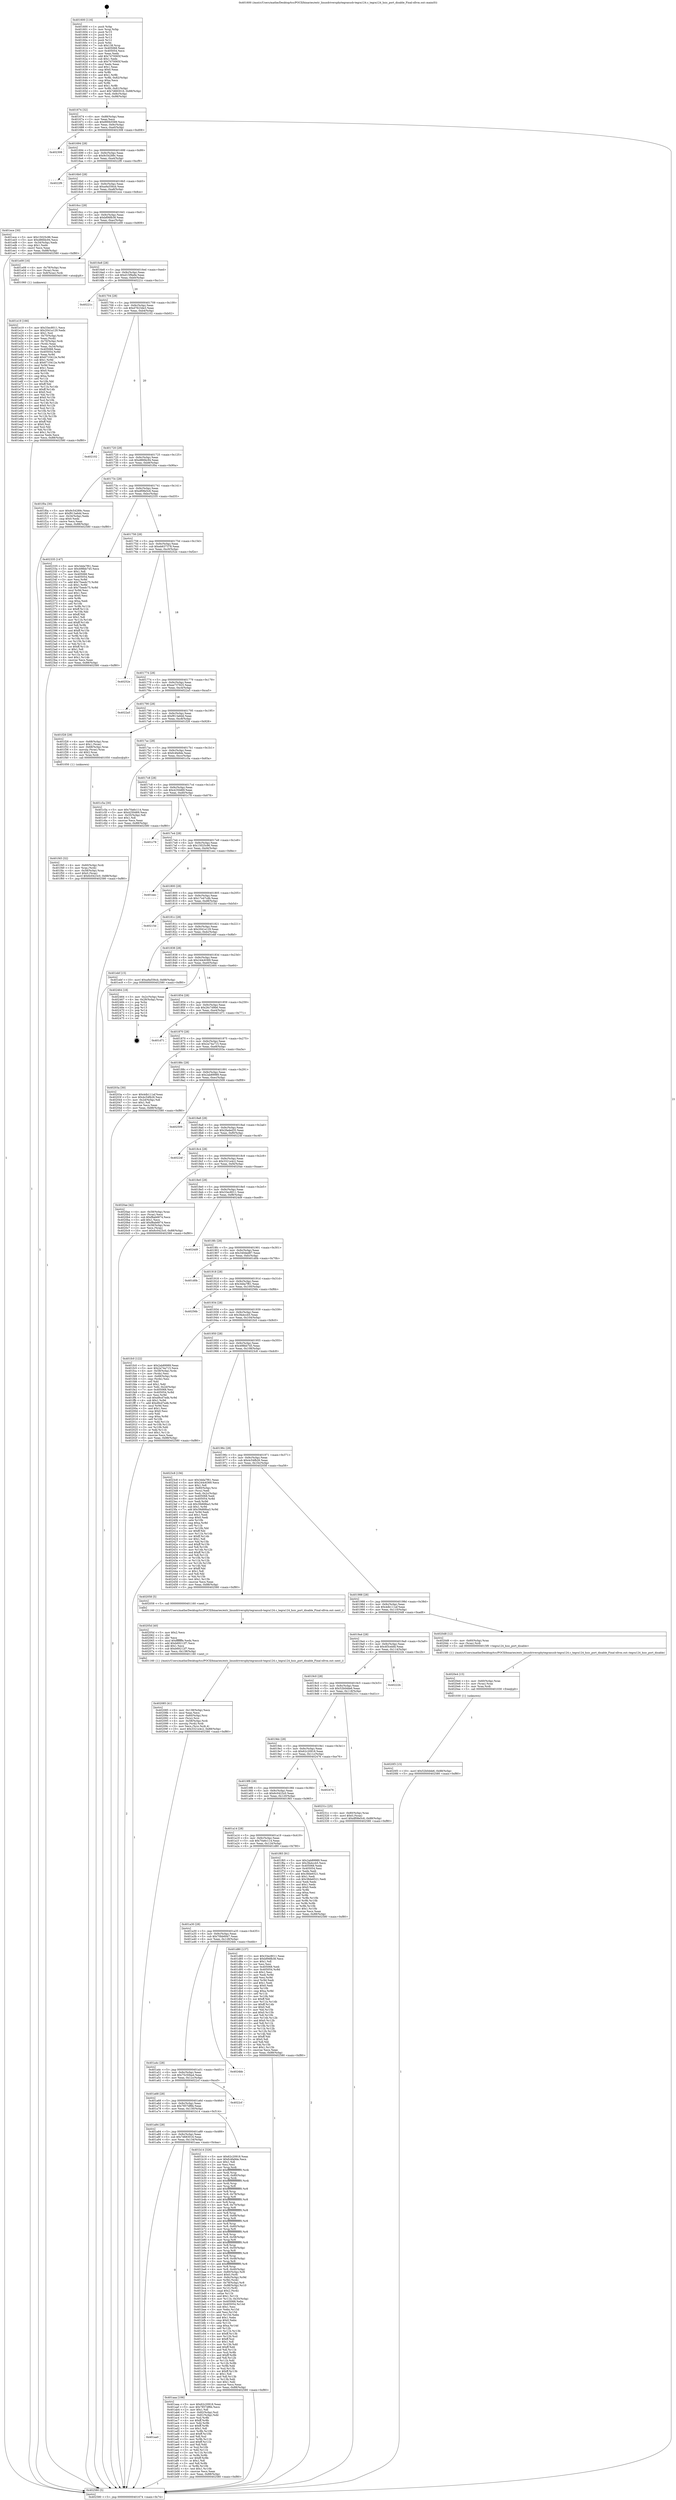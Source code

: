 digraph "0x401600" {
  label = "0x401600 (/mnt/c/Users/mathe/Desktop/tcc/POCII/binaries/extr_linuxdriversphytegraxusb-tegra124.c_tegra124_hsic_port_disable_Final-ollvm.out::main(0))"
  labelloc = "t"
  node[shape=record]

  Entry [label="",width=0.3,height=0.3,shape=circle,fillcolor=black,style=filled]
  "0x401674" [label="{
     0x401674 [32]\l
     | [instrs]\l
     &nbsp;&nbsp;0x401674 \<+6\>: mov -0x88(%rbp),%eax\l
     &nbsp;&nbsp;0x40167a \<+2\>: mov %eax,%ecx\l
     &nbsp;&nbsp;0x40167c \<+6\>: sub $0x890b5589,%ecx\l
     &nbsp;&nbsp;0x401682 \<+6\>: mov %eax,-0x9c(%rbp)\l
     &nbsp;&nbsp;0x401688 \<+6\>: mov %ecx,-0xa0(%rbp)\l
     &nbsp;&nbsp;0x40168e \<+6\>: je 0000000000402308 \<main+0xd08\>\l
  }"]
  "0x402308" [label="{
     0x402308\l
  }", style=dashed]
  "0x401694" [label="{
     0x401694 [28]\l
     | [instrs]\l
     &nbsp;&nbsp;0x401694 \<+5\>: jmp 0000000000401699 \<main+0x99\>\l
     &nbsp;&nbsp;0x401699 \<+6\>: mov -0x9c(%rbp),%eax\l
     &nbsp;&nbsp;0x40169f \<+5\>: sub $0x9c54289c,%eax\l
     &nbsp;&nbsp;0x4016a4 \<+6\>: mov %eax,-0xa4(%rbp)\l
     &nbsp;&nbsp;0x4016aa \<+6\>: je 00000000004022f9 \<main+0xcf9\>\l
  }"]
  Exit [label="",width=0.3,height=0.3,shape=circle,fillcolor=black,style=filled,peripheries=2]
  "0x4022f9" [label="{
     0x4022f9\l
  }", style=dashed]
  "0x4016b0" [label="{
     0x4016b0 [28]\l
     | [instrs]\l
     &nbsp;&nbsp;0x4016b0 \<+5\>: jmp 00000000004016b5 \<main+0xb5\>\l
     &nbsp;&nbsp;0x4016b5 \<+6\>: mov -0x9c(%rbp),%eax\l
     &nbsp;&nbsp;0x4016bb \<+5\>: sub $0xa9a556cb,%eax\l
     &nbsp;&nbsp;0x4016c0 \<+6\>: mov %eax,-0xa8(%rbp)\l
     &nbsp;&nbsp;0x4016c6 \<+6\>: je 0000000000401ece \<main+0x8ce\>\l
  }"]
  "0x4020f3" [label="{
     0x4020f3 [15]\l
     | [instrs]\l
     &nbsp;&nbsp;0x4020f3 \<+10\>: movl $0x52b0dde6,-0x88(%rbp)\l
     &nbsp;&nbsp;0x4020fd \<+5\>: jmp 0000000000402580 \<main+0xf80\>\l
  }"]
  "0x401ece" [label="{
     0x401ece [30]\l
     | [instrs]\l
     &nbsp;&nbsp;0x401ece \<+5\>: mov $0x15025c96,%eax\l
     &nbsp;&nbsp;0x401ed3 \<+5\>: mov $0xd86fdc94,%ecx\l
     &nbsp;&nbsp;0x401ed8 \<+3\>: mov -0x34(%rbp),%edx\l
     &nbsp;&nbsp;0x401edb \<+3\>: cmp $0x1,%edx\l
     &nbsp;&nbsp;0x401ede \<+3\>: cmovl %ecx,%eax\l
     &nbsp;&nbsp;0x401ee1 \<+6\>: mov %eax,-0x88(%rbp)\l
     &nbsp;&nbsp;0x401ee7 \<+5\>: jmp 0000000000402580 \<main+0xf80\>\l
  }"]
  "0x4016cc" [label="{
     0x4016cc [28]\l
     | [instrs]\l
     &nbsp;&nbsp;0x4016cc \<+5\>: jmp 00000000004016d1 \<main+0xd1\>\l
     &nbsp;&nbsp;0x4016d1 \<+6\>: mov -0x9c(%rbp),%eax\l
     &nbsp;&nbsp;0x4016d7 \<+5\>: sub $0xbf06fb38,%eax\l
     &nbsp;&nbsp;0x4016dc \<+6\>: mov %eax,-0xac(%rbp)\l
     &nbsp;&nbsp;0x4016e2 \<+6\>: je 0000000000401e09 \<main+0x809\>\l
  }"]
  "0x4020e4" [label="{
     0x4020e4 [15]\l
     | [instrs]\l
     &nbsp;&nbsp;0x4020e4 \<+4\>: mov -0x60(%rbp),%rax\l
     &nbsp;&nbsp;0x4020e8 \<+3\>: mov (%rax),%rax\l
     &nbsp;&nbsp;0x4020eb \<+3\>: mov %rax,%rdi\l
     &nbsp;&nbsp;0x4020ee \<+5\>: call 0000000000401030 \<free@plt\>\l
     | [calls]\l
     &nbsp;&nbsp;0x401030 \{1\} (unknown)\l
  }"]
  "0x401e09" [label="{
     0x401e09 [16]\l
     | [instrs]\l
     &nbsp;&nbsp;0x401e09 \<+4\>: mov -0x78(%rbp),%rax\l
     &nbsp;&nbsp;0x401e0d \<+3\>: mov (%rax),%rax\l
     &nbsp;&nbsp;0x401e10 \<+4\>: mov 0x8(%rax),%rdi\l
     &nbsp;&nbsp;0x401e14 \<+5\>: call 0000000000401060 \<atoi@plt\>\l
     | [calls]\l
     &nbsp;&nbsp;0x401060 \{1\} (unknown)\l
  }"]
  "0x4016e8" [label="{
     0x4016e8 [28]\l
     | [instrs]\l
     &nbsp;&nbsp;0x4016e8 \<+5\>: jmp 00000000004016ed \<main+0xed\>\l
     &nbsp;&nbsp;0x4016ed \<+6\>: mov -0x9c(%rbp),%eax\l
     &nbsp;&nbsp;0x4016f3 \<+5\>: sub $0xd15f9a9e,%eax\l
     &nbsp;&nbsp;0x4016f8 \<+6\>: mov %eax,-0xb0(%rbp)\l
     &nbsp;&nbsp;0x4016fe \<+6\>: je 000000000040221c \<main+0xc1c\>\l
  }"]
  "0x402085" [label="{
     0x402085 [41]\l
     | [instrs]\l
     &nbsp;&nbsp;0x402085 \<+6\>: mov -0x138(%rbp),%ecx\l
     &nbsp;&nbsp;0x40208b \<+3\>: imul %eax,%ecx\l
     &nbsp;&nbsp;0x40208e \<+4\>: mov -0x60(%rbp),%rsi\l
     &nbsp;&nbsp;0x402092 \<+3\>: mov (%rsi),%rsi\l
     &nbsp;&nbsp;0x402095 \<+4\>: mov -0x58(%rbp),%rdi\l
     &nbsp;&nbsp;0x402099 \<+3\>: movslq (%rdi),%rdi\l
     &nbsp;&nbsp;0x40209c \<+3\>: mov %ecx,(%rsi,%rdi,4)\l
     &nbsp;&nbsp;0x40209f \<+10\>: movl $0x3321e4c2,-0x88(%rbp)\l
     &nbsp;&nbsp;0x4020a9 \<+5\>: jmp 0000000000402580 \<main+0xf80\>\l
  }"]
  "0x40221c" [label="{
     0x40221c\l
  }", style=dashed]
  "0x401704" [label="{
     0x401704 [28]\l
     | [instrs]\l
     &nbsp;&nbsp;0x401704 \<+5\>: jmp 0000000000401709 \<main+0x109\>\l
     &nbsp;&nbsp;0x401709 \<+6\>: mov -0x9c(%rbp),%eax\l
     &nbsp;&nbsp;0x40170f \<+5\>: sub $0xd7623de3,%eax\l
     &nbsp;&nbsp;0x401714 \<+6\>: mov %eax,-0xb4(%rbp)\l
     &nbsp;&nbsp;0x40171a \<+6\>: je 0000000000402102 \<main+0xb02\>\l
  }"]
  "0x40205d" [label="{
     0x40205d [40]\l
     | [instrs]\l
     &nbsp;&nbsp;0x40205d \<+5\>: mov $0x2,%ecx\l
     &nbsp;&nbsp;0x402062 \<+1\>: cltd\l
     &nbsp;&nbsp;0x402063 \<+2\>: idiv %ecx\l
     &nbsp;&nbsp;0x402065 \<+6\>: imul $0xfffffffe,%edx,%ecx\l
     &nbsp;&nbsp;0x40206b \<+6\>: add $0xb69212f7,%ecx\l
     &nbsp;&nbsp;0x402071 \<+3\>: add $0x1,%ecx\l
     &nbsp;&nbsp;0x402074 \<+6\>: sub $0xb69212f7,%ecx\l
     &nbsp;&nbsp;0x40207a \<+6\>: mov %ecx,-0x138(%rbp)\l
     &nbsp;&nbsp;0x402080 \<+5\>: call 0000000000401160 \<next_i\>\l
     | [calls]\l
     &nbsp;&nbsp;0x401160 \{1\} (/mnt/c/Users/mathe/Desktop/tcc/POCII/binaries/extr_linuxdriversphytegraxusb-tegra124.c_tegra124_hsic_port_disable_Final-ollvm.out::next_i)\l
  }"]
  "0x402102" [label="{
     0x402102\l
  }", style=dashed]
  "0x401720" [label="{
     0x401720 [28]\l
     | [instrs]\l
     &nbsp;&nbsp;0x401720 \<+5\>: jmp 0000000000401725 \<main+0x125\>\l
     &nbsp;&nbsp;0x401725 \<+6\>: mov -0x9c(%rbp),%eax\l
     &nbsp;&nbsp;0x40172b \<+5\>: sub $0xd86fdc94,%eax\l
     &nbsp;&nbsp;0x401730 \<+6\>: mov %eax,-0xb8(%rbp)\l
     &nbsp;&nbsp;0x401736 \<+6\>: je 0000000000401f0a \<main+0x90a\>\l
  }"]
  "0x401f45" [label="{
     0x401f45 [32]\l
     | [instrs]\l
     &nbsp;&nbsp;0x401f45 \<+4\>: mov -0x60(%rbp),%rdi\l
     &nbsp;&nbsp;0x401f49 \<+3\>: mov %rax,(%rdi)\l
     &nbsp;&nbsp;0x401f4c \<+4\>: mov -0x58(%rbp),%rax\l
     &nbsp;&nbsp;0x401f50 \<+6\>: movl $0x0,(%rax)\l
     &nbsp;&nbsp;0x401f56 \<+10\>: movl $0x6c0423c0,-0x88(%rbp)\l
     &nbsp;&nbsp;0x401f60 \<+5\>: jmp 0000000000402580 \<main+0xf80\>\l
  }"]
  "0x401f0a" [label="{
     0x401f0a [30]\l
     | [instrs]\l
     &nbsp;&nbsp;0x401f0a \<+5\>: mov $0x9c54289c,%eax\l
     &nbsp;&nbsp;0x401f0f \<+5\>: mov $0xf913a6dd,%ecx\l
     &nbsp;&nbsp;0x401f14 \<+3\>: mov -0x34(%rbp),%edx\l
     &nbsp;&nbsp;0x401f17 \<+3\>: cmp $0x0,%edx\l
     &nbsp;&nbsp;0x401f1a \<+3\>: cmove %ecx,%eax\l
     &nbsp;&nbsp;0x401f1d \<+6\>: mov %eax,-0x88(%rbp)\l
     &nbsp;&nbsp;0x401f23 \<+5\>: jmp 0000000000402580 \<main+0xf80\>\l
  }"]
  "0x40173c" [label="{
     0x40173c [28]\l
     | [instrs]\l
     &nbsp;&nbsp;0x40173c \<+5\>: jmp 0000000000401741 \<main+0x141\>\l
     &nbsp;&nbsp;0x401741 \<+6\>: mov -0x9c(%rbp),%eax\l
     &nbsp;&nbsp;0x401747 \<+5\>: sub $0xdf08e5c6,%eax\l
     &nbsp;&nbsp;0x40174c \<+6\>: mov %eax,-0xbc(%rbp)\l
     &nbsp;&nbsp;0x401752 \<+6\>: je 0000000000402335 \<main+0xd35\>\l
  }"]
  "0x401e19" [label="{
     0x401e19 [166]\l
     | [instrs]\l
     &nbsp;&nbsp;0x401e19 \<+5\>: mov $0x33ec8011,%ecx\l
     &nbsp;&nbsp;0x401e1e \<+5\>: mov $0x2041e129,%edx\l
     &nbsp;&nbsp;0x401e23 \<+3\>: mov $0x1,%sil\l
     &nbsp;&nbsp;0x401e26 \<+4\>: mov -0x70(%rbp),%rdi\l
     &nbsp;&nbsp;0x401e2a \<+2\>: mov %eax,(%rdi)\l
     &nbsp;&nbsp;0x401e2c \<+4\>: mov -0x70(%rbp),%rdi\l
     &nbsp;&nbsp;0x401e30 \<+2\>: mov (%rdi),%eax\l
     &nbsp;&nbsp;0x401e32 \<+3\>: mov %eax,-0x34(%rbp)\l
     &nbsp;&nbsp;0x401e35 \<+7\>: mov 0x405068,%eax\l
     &nbsp;&nbsp;0x401e3c \<+8\>: mov 0x405054,%r8d\l
     &nbsp;&nbsp;0x401e44 \<+3\>: mov %eax,%r9d\l
     &nbsp;&nbsp;0x401e47 \<+7\>: add $0x6710412e,%r9d\l
     &nbsp;&nbsp;0x401e4e \<+4\>: sub $0x1,%r9d\l
     &nbsp;&nbsp;0x401e52 \<+7\>: sub $0x6710412e,%r9d\l
     &nbsp;&nbsp;0x401e59 \<+4\>: imul %r9d,%eax\l
     &nbsp;&nbsp;0x401e5d \<+3\>: and $0x1,%eax\l
     &nbsp;&nbsp;0x401e60 \<+3\>: cmp $0x0,%eax\l
     &nbsp;&nbsp;0x401e63 \<+4\>: sete %r10b\l
     &nbsp;&nbsp;0x401e67 \<+4\>: cmp $0xa,%r8d\l
     &nbsp;&nbsp;0x401e6b \<+4\>: setl %r11b\l
     &nbsp;&nbsp;0x401e6f \<+3\>: mov %r10b,%bl\l
     &nbsp;&nbsp;0x401e72 \<+3\>: xor $0xff,%bl\l
     &nbsp;&nbsp;0x401e75 \<+3\>: mov %r11b,%r14b\l
     &nbsp;&nbsp;0x401e78 \<+4\>: xor $0xff,%r14b\l
     &nbsp;&nbsp;0x401e7c \<+4\>: xor $0x0,%sil\l
     &nbsp;&nbsp;0x401e80 \<+3\>: mov %bl,%r15b\l
     &nbsp;&nbsp;0x401e83 \<+4\>: and $0x0,%r15b\l
     &nbsp;&nbsp;0x401e87 \<+3\>: and %sil,%r10b\l
     &nbsp;&nbsp;0x401e8a \<+3\>: mov %r14b,%r12b\l
     &nbsp;&nbsp;0x401e8d \<+4\>: and $0x0,%r12b\l
     &nbsp;&nbsp;0x401e91 \<+3\>: and %sil,%r11b\l
     &nbsp;&nbsp;0x401e94 \<+3\>: or %r10b,%r15b\l
     &nbsp;&nbsp;0x401e97 \<+3\>: or %r11b,%r12b\l
     &nbsp;&nbsp;0x401e9a \<+3\>: xor %r12b,%r15b\l
     &nbsp;&nbsp;0x401e9d \<+3\>: or %r14b,%bl\l
     &nbsp;&nbsp;0x401ea0 \<+3\>: xor $0xff,%bl\l
     &nbsp;&nbsp;0x401ea3 \<+4\>: or $0x0,%sil\l
     &nbsp;&nbsp;0x401ea7 \<+3\>: and %sil,%bl\l
     &nbsp;&nbsp;0x401eaa \<+3\>: or %bl,%r15b\l
     &nbsp;&nbsp;0x401ead \<+4\>: test $0x1,%r15b\l
     &nbsp;&nbsp;0x401eb1 \<+3\>: cmovne %edx,%ecx\l
     &nbsp;&nbsp;0x401eb4 \<+6\>: mov %ecx,-0x88(%rbp)\l
     &nbsp;&nbsp;0x401eba \<+5\>: jmp 0000000000402580 \<main+0xf80\>\l
  }"]
  "0x402335" [label="{
     0x402335 [147]\l
     | [instrs]\l
     &nbsp;&nbsp;0x402335 \<+5\>: mov $0x3dda7f61,%eax\l
     &nbsp;&nbsp;0x40233a \<+5\>: mov $0x498bb745,%ecx\l
     &nbsp;&nbsp;0x40233f \<+2\>: mov $0x1,%dl\l
     &nbsp;&nbsp;0x402341 \<+7\>: mov 0x405068,%esi\l
     &nbsp;&nbsp;0x402348 \<+7\>: mov 0x405054,%edi\l
     &nbsp;&nbsp;0x40234f \<+3\>: mov %esi,%r8d\l
     &nbsp;&nbsp;0x402352 \<+7\>: add $0x75eedc75,%r8d\l
     &nbsp;&nbsp;0x402359 \<+4\>: sub $0x1,%r8d\l
     &nbsp;&nbsp;0x40235d \<+7\>: sub $0x75eedc75,%r8d\l
     &nbsp;&nbsp;0x402364 \<+4\>: imul %r8d,%esi\l
     &nbsp;&nbsp;0x402368 \<+3\>: and $0x1,%esi\l
     &nbsp;&nbsp;0x40236b \<+3\>: cmp $0x0,%esi\l
     &nbsp;&nbsp;0x40236e \<+4\>: sete %r9b\l
     &nbsp;&nbsp;0x402372 \<+3\>: cmp $0xa,%edi\l
     &nbsp;&nbsp;0x402375 \<+4\>: setl %r10b\l
     &nbsp;&nbsp;0x402379 \<+3\>: mov %r9b,%r11b\l
     &nbsp;&nbsp;0x40237c \<+4\>: xor $0xff,%r11b\l
     &nbsp;&nbsp;0x402380 \<+3\>: mov %r10b,%bl\l
     &nbsp;&nbsp;0x402383 \<+3\>: xor $0xff,%bl\l
     &nbsp;&nbsp;0x402386 \<+3\>: xor $0x1,%dl\l
     &nbsp;&nbsp;0x402389 \<+3\>: mov %r11b,%r14b\l
     &nbsp;&nbsp;0x40238c \<+4\>: and $0xff,%r14b\l
     &nbsp;&nbsp;0x402390 \<+3\>: and %dl,%r9b\l
     &nbsp;&nbsp;0x402393 \<+3\>: mov %bl,%r15b\l
     &nbsp;&nbsp;0x402396 \<+4\>: and $0xff,%r15b\l
     &nbsp;&nbsp;0x40239a \<+3\>: and %dl,%r10b\l
     &nbsp;&nbsp;0x40239d \<+3\>: or %r9b,%r14b\l
     &nbsp;&nbsp;0x4023a0 \<+3\>: or %r10b,%r15b\l
     &nbsp;&nbsp;0x4023a3 \<+3\>: xor %r15b,%r14b\l
     &nbsp;&nbsp;0x4023a6 \<+3\>: or %bl,%r11b\l
     &nbsp;&nbsp;0x4023a9 \<+4\>: xor $0xff,%r11b\l
     &nbsp;&nbsp;0x4023ad \<+3\>: or $0x1,%dl\l
     &nbsp;&nbsp;0x4023b0 \<+3\>: and %dl,%r11b\l
     &nbsp;&nbsp;0x4023b3 \<+3\>: or %r11b,%r14b\l
     &nbsp;&nbsp;0x4023b6 \<+4\>: test $0x1,%r14b\l
     &nbsp;&nbsp;0x4023ba \<+3\>: cmovne %ecx,%eax\l
     &nbsp;&nbsp;0x4023bd \<+6\>: mov %eax,-0x88(%rbp)\l
     &nbsp;&nbsp;0x4023c3 \<+5\>: jmp 0000000000402580 \<main+0xf80\>\l
  }"]
  "0x401758" [label="{
     0x401758 [28]\l
     | [instrs]\l
     &nbsp;&nbsp;0x401758 \<+5\>: jmp 000000000040175d \<main+0x15d\>\l
     &nbsp;&nbsp;0x40175d \<+6\>: mov -0x9c(%rbp),%eax\l
     &nbsp;&nbsp;0x401763 \<+5\>: sub $0xeb637378,%eax\l
     &nbsp;&nbsp;0x401768 \<+6\>: mov %eax,-0xc0(%rbp)\l
     &nbsp;&nbsp;0x40176e \<+6\>: je 000000000040252e \<main+0xf2e\>\l
  }"]
  "0x401600" [label="{
     0x401600 [116]\l
     | [instrs]\l
     &nbsp;&nbsp;0x401600 \<+1\>: push %rbp\l
     &nbsp;&nbsp;0x401601 \<+3\>: mov %rsp,%rbp\l
     &nbsp;&nbsp;0x401604 \<+2\>: push %r15\l
     &nbsp;&nbsp;0x401606 \<+2\>: push %r14\l
     &nbsp;&nbsp;0x401608 \<+2\>: push %r13\l
     &nbsp;&nbsp;0x40160a \<+2\>: push %r12\l
     &nbsp;&nbsp;0x40160c \<+1\>: push %rbx\l
     &nbsp;&nbsp;0x40160d \<+7\>: sub $0x138,%rsp\l
     &nbsp;&nbsp;0x401614 \<+7\>: mov 0x405068,%eax\l
     &nbsp;&nbsp;0x40161b \<+7\>: mov 0x405054,%ecx\l
     &nbsp;&nbsp;0x401622 \<+2\>: mov %eax,%edx\l
     &nbsp;&nbsp;0x401624 \<+6\>: add $0x7470065f,%edx\l
     &nbsp;&nbsp;0x40162a \<+3\>: sub $0x1,%edx\l
     &nbsp;&nbsp;0x40162d \<+6\>: sub $0x7470065f,%edx\l
     &nbsp;&nbsp;0x401633 \<+3\>: imul %edx,%eax\l
     &nbsp;&nbsp;0x401636 \<+3\>: and $0x1,%eax\l
     &nbsp;&nbsp;0x401639 \<+3\>: cmp $0x0,%eax\l
     &nbsp;&nbsp;0x40163c \<+4\>: sete %r8b\l
     &nbsp;&nbsp;0x401640 \<+4\>: and $0x1,%r8b\l
     &nbsp;&nbsp;0x401644 \<+7\>: mov %r8b,-0x82(%rbp)\l
     &nbsp;&nbsp;0x40164b \<+3\>: cmp $0xa,%ecx\l
     &nbsp;&nbsp;0x40164e \<+4\>: setl %r8b\l
     &nbsp;&nbsp;0x401652 \<+4\>: and $0x1,%r8b\l
     &nbsp;&nbsp;0x401656 \<+7\>: mov %r8b,-0x81(%rbp)\l
     &nbsp;&nbsp;0x40165d \<+10\>: movl $0x7d683016,-0x88(%rbp)\l
     &nbsp;&nbsp;0x401667 \<+6\>: mov %edi,-0x8c(%rbp)\l
     &nbsp;&nbsp;0x40166d \<+7\>: mov %rsi,-0x98(%rbp)\l
  }"]
  "0x40252e" [label="{
     0x40252e\l
  }", style=dashed]
  "0x401774" [label="{
     0x401774 [28]\l
     | [instrs]\l
     &nbsp;&nbsp;0x401774 \<+5\>: jmp 0000000000401779 \<main+0x179\>\l
     &nbsp;&nbsp;0x401779 \<+6\>: mov -0x9c(%rbp),%eax\l
     &nbsp;&nbsp;0x40177f \<+5\>: sub $0xee737825,%eax\l
     &nbsp;&nbsp;0x401784 \<+6\>: mov %eax,-0xc4(%rbp)\l
     &nbsp;&nbsp;0x40178a \<+6\>: je 00000000004022a5 \<main+0xca5\>\l
  }"]
  "0x402580" [label="{
     0x402580 [5]\l
     | [instrs]\l
     &nbsp;&nbsp;0x402580 \<+5\>: jmp 0000000000401674 \<main+0x74\>\l
  }"]
  "0x4022a5" [label="{
     0x4022a5\l
  }", style=dashed]
  "0x401790" [label="{
     0x401790 [28]\l
     | [instrs]\l
     &nbsp;&nbsp;0x401790 \<+5\>: jmp 0000000000401795 \<main+0x195\>\l
     &nbsp;&nbsp;0x401795 \<+6\>: mov -0x9c(%rbp),%eax\l
     &nbsp;&nbsp;0x40179b \<+5\>: sub $0xf913a6dd,%eax\l
     &nbsp;&nbsp;0x4017a0 \<+6\>: mov %eax,-0xc8(%rbp)\l
     &nbsp;&nbsp;0x4017a6 \<+6\>: je 0000000000401f28 \<main+0x928\>\l
  }"]
  "0x401aa0" [label="{
     0x401aa0\l
  }", style=dashed]
  "0x401f28" [label="{
     0x401f28 [29]\l
     | [instrs]\l
     &nbsp;&nbsp;0x401f28 \<+4\>: mov -0x68(%rbp),%rax\l
     &nbsp;&nbsp;0x401f2c \<+6\>: movl $0x1,(%rax)\l
     &nbsp;&nbsp;0x401f32 \<+4\>: mov -0x68(%rbp),%rax\l
     &nbsp;&nbsp;0x401f36 \<+3\>: movslq (%rax),%rax\l
     &nbsp;&nbsp;0x401f39 \<+4\>: shl $0x2,%rax\l
     &nbsp;&nbsp;0x401f3d \<+3\>: mov %rax,%rdi\l
     &nbsp;&nbsp;0x401f40 \<+5\>: call 0000000000401050 \<malloc@plt\>\l
     | [calls]\l
     &nbsp;&nbsp;0x401050 \{1\} (unknown)\l
  }"]
  "0x4017ac" [label="{
     0x4017ac [28]\l
     | [instrs]\l
     &nbsp;&nbsp;0x4017ac \<+5\>: jmp 00000000004017b1 \<main+0x1b1\>\l
     &nbsp;&nbsp;0x4017b1 \<+6\>: mov -0x9c(%rbp),%eax\l
     &nbsp;&nbsp;0x4017b7 \<+5\>: sub $0xfc4fa9de,%eax\l
     &nbsp;&nbsp;0x4017bc \<+6\>: mov %eax,-0xcc(%rbp)\l
     &nbsp;&nbsp;0x4017c2 \<+6\>: je 0000000000401c5a \<main+0x65a\>\l
  }"]
  "0x401aaa" [label="{
     0x401aaa [106]\l
     | [instrs]\l
     &nbsp;&nbsp;0x401aaa \<+5\>: mov $0x62c20918,%eax\l
     &nbsp;&nbsp;0x401aaf \<+5\>: mov $0x7857df6b,%ecx\l
     &nbsp;&nbsp;0x401ab4 \<+2\>: mov $0x1,%dl\l
     &nbsp;&nbsp;0x401ab6 \<+7\>: mov -0x82(%rbp),%sil\l
     &nbsp;&nbsp;0x401abd \<+7\>: mov -0x81(%rbp),%dil\l
     &nbsp;&nbsp;0x401ac4 \<+3\>: mov %sil,%r8b\l
     &nbsp;&nbsp;0x401ac7 \<+4\>: xor $0xff,%r8b\l
     &nbsp;&nbsp;0x401acb \<+3\>: mov %dil,%r9b\l
     &nbsp;&nbsp;0x401ace \<+4\>: xor $0xff,%r9b\l
     &nbsp;&nbsp;0x401ad2 \<+3\>: xor $0x1,%dl\l
     &nbsp;&nbsp;0x401ad5 \<+3\>: mov %r8b,%r10b\l
     &nbsp;&nbsp;0x401ad8 \<+4\>: and $0xff,%r10b\l
     &nbsp;&nbsp;0x401adc \<+3\>: and %dl,%sil\l
     &nbsp;&nbsp;0x401adf \<+3\>: mov %r9b,%r11b\l
     &nbsp;&nbsp;0x401ae2 \<+4\>: and $0xff,%r11b\l
     &nbsp;&nbsp;0x401ae6 \<+3\>: and %dl,%dil\l
     &nbsp;&nbsp;0x401ae9 \<+3\>: or %sil,%r10b\l
     &nbsp;&nbsp;0x401aec \<+3\>: or %dil,%r11b\l
     &nbsp;&nbsp;0x401aef \<+3\>: xor %r11b,%r10b\l
     &nbsp;&nbsp;0x401af2 \<+3\>: or %r9b,%r8b\l
     &nbsp;&nbsp;0x401af5 \<+4\>: xor $0xff,%r8b\l
     &nbsp;&nbsp;0x401af9 \<+3\>: or $0x1,%dl\l
     &nbsp;&nbsp;0x401afc \<+3\>: and %dl,%r8b\l
     &nbsp;&nbsp;0x401aff \<+3\>: or %r8b,%r10b\l
     &nbsp;&nbsp;0x401b02 \<+4\>: test $0x1,%r10b\l
     &nbsp;&nbsp;0x401b06 \<+3\>: cmovne %ecx,%eax\l
     &nbsp;&nbsp;0x401b09 \<+6\>: mov %eax,-0x88(%rbp)\l
     &nbsp;&nbsp;0x401b0f \<+5\>: jmp 0000000000402580 \<main+0xf80\>\l
  }"]
  "0x401c5a" [label="{
     0x401c5a [30]\l
     | [instrs]\l
     &nbsp;&nbsp;0x401c5a \<+5\>: mov $0x70a6c114,%eax\l
     &nbsp;&nbsp;0x401c5f \<+5\>: mov $0x4250d69,%ecx\l
     &nbsp;&nbsp;0x401c64 \<+3\>: mov -0x35(%rbp),%dl\l
     &nbsp;&nbsp;0x401c67 \<+3\>: test $0x1,%dl\l
     &nbsp;&nbsp;0x401c6a \<+3\>: cmovne %ecx,%eax\l
     &nbsp;&nbsp;0x401c6d \<+6\>: mov %eax,-0x88(%rbp)\l
     &nbsp;&nbsp;0x401c73 \<+5\>: jmp 0000000000402580 \<main+0xf80\>\l
  }"]
  "0x4017c8" [label="{
     0x4017c8 [28]\l
     | [instrs]\l
     &nbsp;&nbsp;0x4017c8 \<+5\>: jmp 00000000004017cd \<main+0x1cd\>\l
     &nbsp;&nbsp;0x4017cd \<+6\>: mov -0x9c(%rbp),%eax\l
     &nbsp;&nbsp;0x4017d3 \<+5\>: sub $0x4250d69,%eax\l
     &nbsp;&nbsp;0x4017d8 \<+6\>: mov %eax,-0xd0(%rbp)\l
     &nbsp;&nbsp;0x4017de \<+6\>: je 0000000000401c78 \<main+0x678\>\l
  }"]
  "0x401a84" [label="{
     0x401a84 [28]\l
     | [instrs]\l
     &nbsp;&nbsp;0x401a84 \<+5\>: jmp 0000000000401a89 \<main+0x489\>\l
     &nbsp;&nbsp;0x401a89 \<+6\>: mov -0x9c(%rbp),%eax\l
     &nbsp;&nbsp;0x401a8f \<+5\>: sub $0x7d683016,%eax\l
     &nbsp;&nbsp;0x401a94 \<+6\>: mov %eax,-0x134(%rbp)\l
     &nbsp;&nbsp;0x401a9a \<+6\>: je 0000000000401aaa \<main+0x4aa\>\l
  }"]
  "0x401c78" [label="{
     0x401c78\l
  }", style=dashed]
  "0x4017e4" [label="{
     0x4017e4 [28]\l
     | [instrs]\l
     &nbsp;&nbsp;0x4017e4 \<+5\>: jmp 00000000004017e9 \<main+0x1e9\>\l
     &nbsp;&nbsp;0x4017e9 \<+6\>: mov -0x9c(%rbp),%eax\l
     &nbsp;&nbsp;0x4017ef \<+5\>: sub $0x15025c96,%eax\l
     &nbsp;&nbsp;0x4017f4 \<+6\>: mov %eax,-0xd4(%rbp)\l
     &nbsp;&nbsp;0x4017fa \<+6\>: je 0000000000401eec \<main+0x8ec\>\l
  }"]
  "0x401b14" [label="{
     0x401b14 [326]\l
     | [instrs]\l
     &nbsp;&nbsp;0x401b14 \<+5\>: mov $0x62c20918,%eax\l
     &nbsp;&nbsp;0x401b19 \<+5\>: mov $0xfc4fa9de,%ecx\l
     &nbsp;&nbsp;0x401b1e \<+2\>: mov $0x1,%dl\l
     &nbsp;&nbsp;0x401b20 \<+2\>: xor %esi,%esi\l
     &nbsp;&nbsp;0x401b22 \<+3\>: mov %rsp,%rdi\l
     &nbsp;&nbsp;0x401b25 \<+4\>: add $0xfffffffffffffff0,%rdi\l
     &nbsp;&nbsp;0x401b29 \<+3\>: mov %rdi,%rsp\l
     &nbsp;&nbsp;0x401b2c \<+4\>: mov %rdi,-0x80(%rbp)\l
     &nbsp;&nbsp;0x401b30 \<+3\>: mov %rsp,%rdi\l
     &nbsp;&nbsp;0x401b33 \<+4\>: add $0xfffffffffffffff0,%rdi\l
     &nbsp;&nbsp;0x401b37 \<+3\>: mov %rdi,%rsp\l
     &nbsp;&nbsp;0x401b3a \<+3\>: mov %rsp,%r8\l
     &nbsp;&nbsp;0x401b3d \<+4\>: add $0xfffffffffffffff0,%r8\l
     &nbsp;&nbsp;0x401b41 \<+3\>: mov %r8,%rsp\l
     &nbsp;&nbsp;0x401b44 \<+4\>: mov %r8,-0x78(%rbp)\l
     &nbsp;&nbsp;0x401b48 \<+3\>: mov %rsp,%r8\l
     &nbsp;&nbsp;0x401b4b \<+4\>: add $0xfffffffffffffff0,%r8\l
     &nbsp;&nbsp;0x401b4f \<+3\>: mov %r8,%rsp\l
     &nbsp;&nbsp;0x401b52 \<+4\>: mov %r8,-0x70(%rbp)\l
     &nbsp;&nbsp;0x401b56 \<+3\>: mov %rsp,%r8\l
     &nbsp;&nbsp;0x401b59 \<+4\>: add $0xfffffffffffffff0,%r8\l
     &nbsp;&nbsp;0x401b5d \<+3\>: mov %r8,%rsp\l
     &nbsp;&nbsp;0x401b60 \<+4\>: mov %r8,-0x68(%rbp)\l
     &nbsp;&nbsp;0x401b64 \<+3\>: mov %rsp,%r8\l
     &nbsp;&nbsp;0x401b67 \<+4\>: add $0xfffffffffffffff0,%r8\l
     &nbsp;&nbsp;0x401b6b \<+3\>: mov %r8,%rsp\l
     &nbsp;&nbsp;0x401b6e \<+4\>: mov %r8,-0x60(%rbp)\l
     &nbsp;&nbsp;0x401b72 \<+3\>: mov %rsp,%r8\l
     &nbsp;&nbsp;0x401b75 \<+4\>: add $0xfffffffffffffff0,%r8\l
     &nbsp;&nbsp;0x401b79 \<+3\>: mov %r8,%rsp\l
     &nbsp;&nbsp;0x401b7c \<+4\>: mov %r8,-0x58(%rbp)\l
     &nbsp;&nbsp;0x401b80 \<+3\>: mov %rsp,%r8\l
     &nbsp;&nbsp;0x401b83 \<+4\>: add $0xfffffffffffffff0,%r8\l
     &nbsp;&nbsp;0x401b87 \<+3\>: mov %r8,%rsp\l
     &nbsp;&nbsp;0x401b8a \<+4\>: mov %r8,-0x50(%rbp)\l
     &nbsp;&nbsp;0x401b8e \<+3\>: mov %rsp,%r8\l
     &nbsp;&nbsp;0x401b91 \<+4\>: add $0xfffffffffffffff0,%r8\l
     &nbsp;&nbsp;0x401b95 \<+3\>: mov %r8,%rsp\l
     &nbsp;&nbsp;0x401b98 \<+4\>: mov %r8,-0x48(%rbp)\l
     &nbsp;&nbsp;0x401b9c \<+3\>: mov %rsp,%r8\l
     &nbsp;&nbsp;0x401b9f \<+4\>: add $0xfffffffffffffff0,%r8\l
     &nbsp;&nbsp;0x401ba3 \<+3\>: mov %r8,%rsp\l
     &nbsp;&nbsp;0x401ba6 \<+4\>: mov %r8,-0x40(%rbp)\l
     &nbsp;&nbsp;0x401baa \<+4\>: mov -0x80(%rbp),%r8\l
     &nbsp;&nbsp;0x401bae \<+7\>: movl $0x0,(%r8)\l
     &nbsp;&nbsp;0x401bb5 \<+7\>: mov -0x8c(%rbp),%r9d\l
     &nbsp;&nbsp;0x401bbc \<+3\>: mov %r9d,(%rdi)\l
     &nbsp;&nbsp;0x401bbf \<+4\>: mov -0x78(%rbp),%r8\l
     &nbsp;&nbsp;0x401bc3 \<+7\>: mov -0x98(%rbp),%r10\l
     &nbsp;&nbsp;0x401bca \<+3\>: mov %r10,(%r8)\l
     &nbsp;&nbsp;0x401bcd \<+3\>: cmpl $0x2,(%rdi)\l
     &nbsp;&nbsp;0x401bd0 \<+4\>: setne %r11b\l
     &nbsp;&nbsp;0x401bd4 \<+4\>: and $0x1,%r11b\l
     &nbsp;&nbsp;0x401bd8 \<+4\>: mov %r11b,-0x35(%rbp)\l
     &nbsp;&nbsp;0x401bdc \<+7\>: mov 0x405068,%ebx\l
     &nbsp;&nbsp;0x401be3 \<+8\>: mov 0x405054,%r14d\l
     &nbsp;&nbsp;0x401beb \<+3\>: sub $0x1,%esi\l
     &nbsp;&nbsp;0x401bee \<+3\>: mov %ebx,%r15d\l
     &nbsp;&nbsp;0x401bf1 \<+3\>: add %esi,%r15d\l
     &nbsp;&nbsp;0x401bf4 \<+4\>: imul %r15d,%ebx\l
     &nbsp;&nbsp;0x401bf8 \<+3\>: and $0x1,%ebx\l
     &nbsp;&nbsp;0x401bfb \<+3\>: cmp $0x0,%ebx\l
     &nbsp;&nbsp;0x401bfe \<+4\>: sete %r11b\l
     &nbsp;&nbsp;0x401c02 \<+4\>: cmp $0xa,%r14d\l
     &nbsp;&nbsp;0x401c06 \<+4\>: setl %r12b\l
     &nbsp;&nbsp;0x401c0a \<+3\>: mov %r11b,%r13b\l
     &nbsp;&nbsp;0x401c0d \<+4\>: xor $0xff,%r13b\l
     &nbsp;&nbsp;0x401c11 \<+3\>: mov %r12b,%sil\l
     &nbsp;&nbsp;0x401c14 \<+4\>: xor $0xff,%sil\l
     &nbsp;&nbsp;0x401c18 \<+3\>: xor $0x1,%dl\l
     &nbsp;&nbsp;0x401c1b \<+3\>: mov %r13b,%dil\l
     &nbsp;&nbsp;0x401c1e \<+4\>: and $0xff,%dil\l
     &nbsp;&nbsp;0x401c22 \<+3\>: and %dl,%r11b\l
     &nbsp;&nbsp;0x401c25 \<+3\>: mov %sil,%r8b\l
     &nbsp;&nbsp;0x401c28 \<+4\>: and $0xff,%r8b\l
     &nbsp;&nbsp;0x401c2c \<+3\>: and %dl,%r12b\l
     &nbsp;&nbsp;0x401c2f \<+3\>: or %r11b,%dil\l
     &nbsp;&nbsp;0x401c32 \<+3\>: or %r12b,%r8b\l
     &nbsp;&nbsp;0x401c35 \<+3\>: xor %r8b,%dil\l
     &nbsp;&nbsp;0x401c38 \<+3\>: or %sil,%r13b\l
     &nbsp;&nbsp;0x401c3b \<+4\>: xor $0xff,%r13b\l
     &nbsp;&nbsp;0x401c3f \<+3\>: or $0x1,%dl\l
     &nbsp;&nbsp;0x401c42 \<+3\>: and %dl,%r13b\l
     &nbsp;&nbsp;0x401c45 \<+3\>: or %r13b,%dil\l
     &nbsp;&nbsp;0x401c48 \<+4\>: test $0x1,%dil\l
     &nbsp;&nbsp;0x401c4c \<+3\>: cmovne %ecx,%eax\l
     &nbsp;&nbsp;0x401c4f \<+6\>: mov %eax,-0x88(%rbp)\l
     &nbsp;&nbsp;0x401c55 \<+5\>: jmp 0000000000402580 \<main+0xf80\>\l
  }"]
  "0x401eec" [label="{
     0x401eec\l
  }", style=dashed]
  "0x401800" [label="{
     0x401800 [28]\l
     | [instrs]\l
     &nbsp;&nbsp;0x401800 \<+5\>: jmp 0000000000401805 \<main+0x205\>\l
     &nbsp;&nbsp;0x401805 \<+6\>: mov -0x9c(%rbp),%eax\l
     &nbsp;&nbsp;0x40180b \<+5\>: sub $0x17e47cdb,%eax\l
     &nbsp;&nbsp;0x401810 \<+6\>: mov %eax,-0xd8(%rbp)\l
     &nbsp;&nbsp;0x401816 \<+6\>: je 000000000040215d \<main+0xb5d\>\l
  }"]
  "0x401a68" [label="{
     0x401a68 [28]\l
     | [instrs]\l
     &nbsp;&nbsp;0x401a68 \<+5\>: jmp 0000000000401a6d \<main+0x46d\>\l
     &nbsp;&nbsp;0x401a6d \<+6\>: mov -0x9c(%rbp),%eax\l
     &nbsp;&nbsp;0x401a73 \<+5\>: sub $0x7857df6b,%eax\l
     &nbsp;&nbsp;0x401a78 \<+6\>: mov %eax,-0x130(%rbp)\l
     &nbsp;&nbsp;0x401a7e \<+6\>: je 0000000000401b14 \<main+0x514\>\l
  }"]
  "0x40215d" [label="{
     0x40215d\l
  }", style=dashed]
  "0x40181c" [label="{
     0x40181c [28]\l
     | [instrs]\l
     &nbsp;&nbsp;0x40181c \<+5\>: jmp 0000000000401821 \<main+0x221\>\l
     &nbsp;&nbsp;0x401821 \<+6\>: mov -0x9c(%rbp),%eax\l
     &nbsp;&nbsp;0x401827 \<+5\>: sub $0x2041e129,%eax\l
     &nbsp;&nbsp;0x40182c \<+6\>: mov %eax,-0xdc(%rbp)\l
     &nbsp;&nbsp;0x401832 \<+6\>: je 0000000000401ebf \<main+0x8bf\>\l
  }"]
  "0x4022cf" [label="{
     0x4022cf\l
  }", style=dashed]
  "0x401ebf" [label="{
     0x401ebf [15]\l
     | [instrs]\l
     &nbsp;&nbsp;0x401ebf \<+10\>: movl $0xa9a556cb,-0x88(%rbp)\l
     &nbsp;&nbsp;0x401ec9 \<+5\>: jmp 0000000000402580 \<main+0xf80\>\l
  }"]
  "0x401838" [label="{
     0x401838 [28]\l
     | [instrs]\l
     &nbsp;&nbsp;0x401838 \<+5\>: jmp 000000000040183d \<main+0x23d\>\l
     &nbsp;&nbsp;0x40183d \<+6\>: mov -0x9c(%rbp),%eax\l
     &nbsp;&nbsp;0x401843 \<+5\>: sub $0x244c6369,%eax\l
     &nbsp;&nbsp;0x401848 \<+6\>: mov %eax,-0xe0(%rbp)\l
     &nbsp;&nbsp;0x40184e \<+6\>: je 0000000000402464 \<main+0xe64\>\l
  }"]
  "0x401a4c" [label="{
     0x401a4c [28]\l
     | [instrs]\l
     &nbsp;&nbsp;0x401a4c \<+5\>: jmp 0000000000401a51 \<main+0x451\>\l
     &nbsp;&nbsp;0x401a51 \<+6\>: mov -0x9c(%rbp),%eax\l
     &nbsp;&nbsp;0x401a57 \<+5\>: sub $0x75c50ba4,%eax\l
     &nbsp;&nbsp;0x401a5c \<+6\>: mov %eax,-0x12c(%rbp)\l
     &nbsp;&nbsp;0x401a62 \<+6\>: je 00000000004022cf \<main+0xccf\>\l
  }"]
  "0x402464" [label="{
     0x402464 [18]\l
     | [instrs]\l
     &nbsp;&nbsp;0x402464 \<+3\>: mov -0x2c(%rbp),%eax\l
     &nbsp;&nbsp;0x402467 \<+4\>: lea -0x28(%rbp),%rsp\l
     &nbsp;&nbsp;0x40246b \<+1\>: pop %rbx\l
     &nbsp;&nbsp;0x40246c \<+2\>: pop %r12\l
     &nbsp;&nbsp;0x40246e \<+2\>: pop %r13\l
     &nbsp;&nbsp;0x402470 \<+2\>: pop %r14\l
     &nbsp;&nbsp;0x402472 \<+2\>: pop %r15\l
     &nbsp;&nbsp;0x402474 \<+1\>: pop %rbp\l
     &nbsp;&nbsp;0x402475 \<+1\>: ret\l
  }"]
  "0x401854" [label="{
     0x401854 [28]\l
     | [instrs]\l
     &nbsp;&nbsp;0x401854 \<+5\>: jmp 0000000000401859 \<main+0x259\>\l
     &nbsp;&nbsp;0x401859 \<+6\>: mov -0x9c(%rbp),%eax\l
     &nbsp;&nbsp;0x40185f \<+5\>: sub $0x26c7d9b6,%eax\l
     &nbsp;&nbsp;0x401864 \<+6\>: mov %eax,-0xe4(%rbp)\l
     &nbsp;&nbsp;0x40186a \<+6\>: je 0000000000401d71 \<main+0x771\>\l
  }"]
  "0x4024bb" [label="{
     0x4024bb\l
  }", style=dashed]
  "0x401d71" [label="{
     0x401d71\l
  }", style=dashed]
  "0x401870" [label="{
     0x401870 [28]\l
     | [instrs]\l
     &nbsp;&nbsp;0x401870 \<+5\>: jmp 0000000000401875 \<main+0x275\>\l
     &nbsp;&nbsp;0x401875 \<+6\>: mov -0x9c(%rbp),%eax\l
     &nbsp;&nbsp;0x40187b \<+5\>: sub $0x2a74a715,%eax\l
     &nbsp;&nbsp;0x401880 \<+6\>: mov %eax,-0xe8(%rbp)\l
     &nbsp;&nbsp;0x401886 \<+6\>: je 000000000040203a \<main+0xa3a\>\l
  }"]
  "0x401a30" [label="{
     0x401a30 [28]\l
     | [instrs]\l
     &nbsp;&nbsp;0x401a30 \<+5\>: jmp 0000000000401a35 \<main+0x435\>\l
     &nbsp;&nbsp;0x401a35 \<+6\>: mov -0x9c(%rbp),%eax\l
     &nbsp;&nbsp;0x401a3b \<+5\>: sub $0x70bb6947,%eax\l
     &nbsp;&nbsp;0x401a40 \<+6\>: mov %eax,-0x128(%rbp)\l
     &nbsp;&nbsp;0x401a46 \<+6\>: je 00000000004024bb \<main+0xebb\>\l
  }"]
  "0x40203a" [label="{
     0x40203a [30]\l
     | [instrs]\l
     &nbsp;&nbsp;0x40203a \<+5\>: mov $0x4db111af,%eax\l
     &nbsp;&nbsp;0x40203f \<+5\>: mov $0x4c54fb26,%ecx\l
     &nbsp;&nbsp;0x402044 \<+3\>: mov -0x2d(%rbp),%dl\l
     &nbsp;&nbsp;0x402047 \<+3\>: test $0x1,%dl\l
     &nbsp;&nbsp;0x40204a \<+3\>: cmovne %ecx,%eax\l
     &nbsp;&nbsp;0x40204d \<+6\>: mov %eax,-0x88(%rbp)\l
     &nbsp;&nbsp;0x402053 \<+5\>: jmp 0000000000402580 \<main+0xf80\>\l
  }"]
  "0x40188c" [label="{
     0x40188c [28]\l
     | [instrs]\l
     &nbsp;&nbsp;0x40188c \<+5\>: jmp 0000000000401891 \<main+0x291\>\l
     &nbsp;&nbsp;0x401891 \<+6\>: mov -0x9c(%rbp),%eax\l
     &nbsp;&nbsp;0x401897 \<+5\>: sub $0x2ab89989,%eax\l
     &nbsp;&nbsp;0x40189c \<+6\>: mov %eax,-0xec(%rbp)\l
     &nbsp;&nbsp;0x4018a2 \<+6\>: je 0000000000402509 \<main+0xf09\>\l
  }"]
  "0x401d80" [label="{
     0x401d80 [137]\l
     | [instrs]\l
     &nbsp;&nbsp;0x401d80 \<+5\>: mov $0x33ec8011,%eax\l
     &nbsp;&nbsp;0x401d85 \<+5\>: mov $0xbf06fb38,%ecx\l
     &nbsp;&nbsp;0x401d8a \<+2\>: mov $0x1,%dl\l
     &nbsp;&nbsp;0x401d8c \<+2\>: xor %esi,%esi\l
     &nbsp;&nbsp;0x401d8e \<+7\>: mov 0x405068,%edi\l
     &nbsp;&nbsp;0x401d95 \<+8\>: mov 0x405054,%r8d\l
     &nbsp;&nbsp;0x401d9d \<+3\>: sub $0x1,%esi\l
     &nbsp;&nbsp;0x401da0 \<+3\>: mov %edi,%r9d\l
     &nbsp;&nbsp;0x401da3 \<+3\>: add %esi,%r9d\l
     &nbsp;&nbsp;0x401da6 \<+4\>: imul %r9d,%edi\l
     &nbsp;&nbsp;0x401daa \<+3\>: and $0x1,%edi\l
     &nbsp;&nbsp;0x401dad \<+3\>: cmp $0x0,%edi\l
     &nbsp;&nbsp;0x401db0 \<+4\>: sete %r10b\l
     &nbsp;&nbsp;0x401db4 \<+4\>: cmp $0xa,%r8d\l
     &nbsp;&nbsp;0x401db8 \<+4\>: setl %r11b\l
     &nbsp;&nbsp;0x401dbc \<+3\>: mov %r10b,%bl\l
     &nbsp;&nbsp;0x401dbf \<+3\>: xor $0xff,%bl\l
     &nbsp;&nbsp;0x401dc2 \<+3\>: mov %r11b,%r14b\l
     &nbsp;&nbsp;0x401dc5 \<+4\>: xor $0xff,%r14b\l
     &nbsp;&nbsp;0x401dc9 \<+3\>: xor $0x0,%dl\l
     &nbsp;&nbsp;0x401dcc \<+3\>: mov %bl,%r15b\l
     &nbsp;&nbsp;0x401dcf \<+4\>: and $0x0,%r15b\l
     &nbsp;&nbsp;0x401dd3 \<+3\>: and %dl,%r10b\l
     &nbsp;&nbsp;0x401dd6 \<+3\>: mov %r14b,%r12b\l
     &nbsp;&nbsp;0x401dd9 \<+4\>: and $0x0,%r12b\l
     &nbsp;&nbsp;0x401ddd \<+3\>: and %dl,%r11b\l
     &nbsp;&nbsp;0x401de0 \<+3\>: or %r10b,%r15b\l
     &nbsp;&nbsp;0x401de3 \<+3\>: or %r11b,%r12b\l
     &nbsp;&nbsp;0x401de6 \<+3\>: xor %r12b,%r15b\l
     &nbsp;&nbsp;0x401de9 \<+3\>: or %r14b,%bl\l
     &nbsp;&nbsp;0x401dec \<+3\>: xor $0xff,%bl\l
     &nbsp;&nbsp;0x401def \<+3\>: or $0x0,%dl\l
     &nbsp;&nbsp;0x401df2 \<+2\>: and %dl,%bl\l
     &nbsp;&nbsp;0x401df4 \<+3\>: or %bl,%r15b\l
     &nbsp;&nbsp;0x401df7 \<+4\>: test $0x1,%r15b\l
     &nbsp;&nbsp;0x401dfb \<+3\>: cmovne %ecx,%eax\l
     &nbsp;&nbsp;0x401dfe \<+6\>: mov %eax,-0x88(%rbp)\l
     &nbsp;&nbsp;0x401e04 \<+5\>: jmp 0000000000402580 \<main+0xf80\>\l
  }"]
  "0x402509" [label="{
     0x402509\l
  }", style=dashed]
  "0x4018a8" [label="{
     0x4018a8 [28]\l
     | [instrs]\l
     &nbsp;&nbsp;0x4018a8 \<+5\>: jmp 00000000004018ad \<main+0x2ad\>\l
     &nbsp;&nbsp;0x4018ad \<+6\>: mov -0x9c(%rbp),%eax\l
     &nbsp;&nbsp;0x4018b3 \<+5\>: sub $0x2faded35,%eax\l
     &nbsp;&nbsp;0x4018b8 \<+6\>: mov %eax,-0xf0(%rbp)\l
     &nbsp;&nbsp;0x4018be \<+6\>: je 000000000040224f \<main+0xc4f\>\l
  }"]
  "0x401a14" [label="{
     0x401a14 [28]\l
     | [instrs]\l
     &nbsp;&nbsp;0x401a14 \<+5\>: jmp 0000000000401a19 \<main+0x419\>\l
     &nbsp;&nbsp;0x401a19 \<+6\>: mov -0x9c(%rbp),%eax\l
     &nbsp;&nbsp;0x401a1f \<+5\>: sub $0x70a6c114,%eax\l
     &nbsp;&nbsp;0x401a24 \<+6\>: mov %eax,-0x124(%rbp)\l
     &nbsp;&nbsp;0x401a2a \<+6\>: je 0000000000401d80 \<main+0x780\>\l
  }"]
  "0x40224f" [label="{
     0x40224f\l
  }", style=dashed]
  "0x4018c4" [label="{
     0x4018c4 [28]\l
     | [instrs]\l
     &nbsp;&nbsp;0x4018c4 \<+5\>: jmp 00000000004018c9 \<main+0x2c9\>\l
     &nbsp;&nbsp;0x4018c9 \<+6\>: mov -0x9c(%rbp),%eax\l
     &nbsp;&nbsp;0x4018cf \<+5\>: sub $0x3321e4c2,%eax\l
     &nbsp;&nbsp;0x4018d4 \<+6\>: mov %eax,-0xf4(%rbp)\l
     &nbsp;&nbsp;0x4018da \<+6\>: je 00000000004020ae \<main+0xaae\>\l
  }"]
  "0x401f65" [label="{
     0x401f65 [91]\l
     | [instrs]\l
     &nbsp;&nbsp;0x401f65 \<+5\>: mov $0x2ab89989,%eax\l
     &nbsp;&nbsp;0x401f6a \<+5\>: mov $0x3fa4ccb5,%ecx\l
     &nbsp;&nbsp;0x401f6f \<+7\>: mov 0x405068,%edx\l
     &nbsp;&nbsp;0x401f76 \<+7\>: mov 0x405054,%esi\l
     &nbsp;&nbsp;0x401f7d \<+2\>: mov %edx,%edi\l
     &nbsp;&nbsp;0x401f7f \<+6\>: add $0x38de6521,%edi\l
     &nbsp;&nbsp;0x401f85 \<+3\>: sub $0x1,%edi\l
     &nbsp;&nbsp;0x401f88 \<+6\>: sub $0x38de6521,%edi\l
     &nbsp;&nbsp;0x401f8e \<+3\>: imul %edi,%edx\l
     &nbsp;&nbsp;0x401f91 \<+3\>: and $0x1,%edx\l
     &nbsp;&nbsp;0x401f94 \<+3\>: cmp $0x0,%edx\l
     &nbsp;&nbsp;0x401f97 \<+4\>: sete %r8b\l
     &nbsp;&nbsp;0x401f9b \<+3\>: cmp $0xa,%esi\l
     &nbsp;&nbsp;0x401f9e \<+4\>: setl %r9b\l
     &nbsp;&nbsp;0x401fa2 \<+3\>: mov %r8b,%r10b\l
     &nbsp;&nbsp;0x401fa5 \<+3\>: and %r9b,%r10b\l
     &nbsp;&nbsp;0x401fa8 \<+3\>: xor %r9b,%r8b\l
     &nbsp;&nbsp;0x401fab \<+3\>: or %r8b,%r10b\l
     &nbsp;&nbsp;0x401fae \<+4\>: test $0x1,%r10b\l
     &nbsp;&nbsp;0x401fb2 \<+3\>: cmovne %ecx,%eax\l
     &nbsp;&nbsp;0x401fb5 \<+6\>: mov %eax,-0x88(%rbp)\l
     &nbsp;&nbsp;0x401fbb \<+5\>: jmp 0000000000402580 \<main+0xf80\>\l
  }"]
  "0x4020ae" [label="{
     0x4020ae [42]\l
     | [instrs]\l
     &nbsp;&nbsp;0x4020ae \<+4\>: mov -0x58(%rbp),%rax\l
     &nbsp;&nbsp;0x4020b2 \<+2\>: mov (%rax),%ecx\l
     &nbsp;&nbsp;0x4020b4 \<+6\>: sub $0xf8ab6874,%ecx\l
     &nbsp;&nbsp;0x4020ba \<+3\>: add $0x1,%ecx\l
     &nbsp;&nbsp;0x4020bd \<+6\>: add $0xf8ab6874,%ecx\l
     &nbsp;&nbsp;0x4020c3 \<+4\>: mov -0x58(%rbp),%rax\l
     &nbsp;&nbsp;0x4020c7 \<+2\>: mov %ecx,(%rax)\l
     &nbsp;&nbsp;0x4020c9 \<+10\>: movl $0x6c0423c0,-0x88(%rbp)\l
     &nbsp;&nbsp;0x4020d3 \<+5\>: jmp 0000000000402580 \<main+0xf80\>\l
  }"]
  "0x4018e0" [label="{
     0x4018e0 [28]\l
     | [instrs]\l
     &nbsp;&nbsp;0x4018e0 \<+5\>: jmp 00000000004018e5 \<main+0x2e5\>\l
     &nbsp;&nbsp;0x4018e5 \<+6\>: mov -0x9c(%rbp),%eax\l
     &nbsp;&nbsp;0x4018eb \<+5\>: sub $0x33ec8011,%eax\l
     &nbsp;&nbsp;0x4018f0 \<+6\>: mov %eax,-0xf8(%rbp)\l
     &nbsp;&nbsp;0x4018f6 \<+6\>: je 00000000004024d9 \<main+0xed9\>\l
  }"]
  "0x4019f8" [label="{
     0x4019f8 [28]\l
     | [instrs]\l
     &nbsp;&nbsp;0x4019f8 \<+5\>: jmp 00000000004019fd \<main+0x3fd\>\l
     &nbsp;&nbsp;0x4019fd \<+6\>: mov -0x9c(%rbp),%eax\l
     &nbsp;&nbsp;0x401a03 \<+5\>: sub $0x6c0423c0,%eax\l
     &nbsp;&nbsp;0x401a08 \<+6\>: mov %eax,-0x120(%rbp)\l
     &nbsp;&nbsp;0x401a0e \<+6\>: je 0000000000401f65 \<main+0x965\>\l
  }"]
  "0x4024d9" [label="{
     0x4024d9\l
  }", style=dashed]
  "0x4018fc" [label="{
     0x4018fc [28]\l
     | [instrs]\l
     &nbsp;&nbsp;0x4018fc \<+5\>: jmp 0000000000401901 \<main+0x301\>\l
     &nbsp;&nbsp;0x401901 \<+6\>: mov -0x9c(%rbp),%eax\l
     &nbsp;&nbsp;0x401907 \<+5\>: sub $0x340ded87,%eax\l
     &nbsp;&nbsp;0x40190c \<+6\>: mov %eax,-0xfc(%rbp)\l
     &nbsp;&nbsp;0x401912 \<+6\>: je 0000000000401d0b \<main+0x70b\>\l
  }"]
  "0x402476" [label="{
     0x402476\l
  }", style=dashed]
  "0x401d0b" [label="{
     0x401d0b\l
  }", style=dashed]
  "0x401918" [label="{
     0x401918 [28]\l
     | [instrs]\l
     &nbsp;&nbsp;0x401918 \<+5\>: jmp 000000000040191d \<main+0x31d\>\l
     &nbsp;&nbsp;0x40191d \<+6\>: mov -0x9c(%rbp),%eax\l
     &nbsp;&nbsp;0x401923 \<+5\>: sub $0x3dda7f61,%eax\l
     &nbsp;&nbsp;0x401928 \<+6\>: mov %eax,-0x100(%rbp)\l
     &nbsp;&nbsp;0x40192e \<+6\>: je 000000000040256b \<main+0xf6b\>\l
  }"]
  "0x4019dc" [label="{
     0x4019dc [28]\l
     | [instrs]\l
     &nbsp;&nbsp;0x4019dc \<+5\>: jmp 00000000004019e1 \<main+0x3e1\>\l
     &nbsp;&nbsp;0x4019e1 \<+6\>: mov -0x9c(%rbp),%eax\l
     &nbsp;&nbsp;0x4019e7 \<+5\>: sub $0x62c20918,%eax\l
     &nbsp;&nbsp;0x4019ec \<+6\>: mov %eax,-0x11c(%rbp)\l
     &nbsp;&nbsp;0x4019f2 \<+6\>: je 0000000000402476 \<main+0xe76\>\l
  }"]
  "0x40256b" [label="{
     0x40256b\l
  }", style=dashed]
  "0x401934" [label="{
     0x401934 [28]\l
     | [instrs]\l
     &nbsp;&nbsp;0x401934 \<+5\>: jmp 0000000000401939 \<main+0x339\>\l
     &nbsp;&nbsp;0x401939 \<+6\>: mov -0x9c(%rbp),%eax\l
     &nbsp;&nbsp;0x40193f \<+5\>: sub $0x3fa4ccb5,%eax\l
     &nbsp;&nbsp;0x401944 \<+6\>: mov %eax,-0x104(%rbp)\l
     &nbsp;&nbsp;0x40194a \<+6\>: je 0000000000401fc0 \<main+0x9c0\>\l
  }"]
  "0x40231c" [label="{
     0x40231c [25]\l
     | [instrs]\l
     &nbsp;&nbsp;0x40231c \<+4\>: mov -0x80(%rbp),%rax\l
     &nbsp;&nbsp;0x402320 \<+6\>: movl $0x0,(%rax)\l
     &nbsp;&nbsp;0x402326 \<+10\>: movl $0xdf08e5c6,-0x88(%rbp)\l
     &nbsp;&nbsp;0x402330 \<+5\>: jmp 0000000000402580 \<main+0xf80\>\l
  }"]
  "0x401fc0" [label="{
     0x401fc0 [122]\l
     | [instrs]\l
     &nbsp;&nbsp;0x401fc0 \<+5\>: mov $0x2ab89989,%eax\l
     &nbsp;&nbsp;0x401fc5 \<+5\>: mov $0x2a74a715,%ecx\l
     &nbsp;&nbsp;0x401fca \<+4\>: mov -0x58(%rbp),%rdx\l
     &nbsp;&nbsp;0x401fce \<+2\>: mov (%rdx),%esi\l
     &nbsp;&nbsp;0x401fd0 \<+4\>: mov -0x68(%rbp),%rdx\l
     &nbsp;&nbsp;0x401fd4 \<+2\>: cmp (%rdx),%esi\l
     &nbsp;&nbsp;0x401fd6 \<+4\>: setl %dil\l
     &nbsp;&nbsp;0x401fda \<+4\>: and $0x1,%dil\l
     &nbsp;&nbsp;0x401fde \<+4\>: mov %dil,-0x2d(%rbp)\l
     &nbsp;&nbsp;0x401fe2 \<+7\>: mov 0x405068,%esi\l
     &nbsp;&nbsp;0x401fe9 \<+8\>: mov 0x405054,%r8d\l
     &nbsp;&nbsp;0x401ff1 \<+3\>: mov %esi,%r9d\l
     &nbsp;&nbsp;0x401ff4 \<+7\>: sub $0xd9cd7edb,%r9d\l
     &nbsp;&nbsp;0x401ffb \<+4\>: sub $0x1,%r9d\l
     &nbsp;&nbsp;0x401fff \<+7\>: add $0xd9cd7edb,%r9d\l
     &nbsp;&nbsp;0x402006 \<+4\>: imul %r9d,%esi\l
     &nbsp;&nbsp;0x40200a \<+3\>: and $0x1,%esi\l
     &nbsp;&nbsp;0x40200d \<+3\>: cmp $0x0,%esi\l
     &nbsp;&nbsp;0x402010 \<+4\>: sete %dil\l
     &nbsp;&nbsp;0x402014 \<+4\>: cmp $0xa,%r8d\l
     &nbsp;&nbsp;0x402018 \<+4\>: setl %r10b\l
     &nbsp;&nbsp;0x40201c \<+3\>: mov %dil,%r11b\l
     &nbsp;&nbsp;0x40201f \<+3\>: and %r10b,%r11b\l
     &nbsp;&nbsp;0x402022 \<+3\>: xor %r10b,%dil\l
     &nbsp;&nbsp;0x402025 \<+3\>: or %dil,%r11b\l
     &nbsp;&nbsp;0x402028 \<+4\>: test $0x1,%r11b\l
     &nbsp;&nbsp;0x40202c \<+3\>: cmovne %ecx,%eax\l
     &nbsp;&nbsp;0x40202f \<+6\>: mov %eax,-0x88(%rbp)\l
     &nbsp;&nbsp;0x402035 \<+5\>: jmp 0000000000402580 \<main+0xf80\>\l
  }"]
  "0x401950" [label="{
     0x401950 [28]\l
     | [instrs]\l
     &nbsp;&nbsp;0x401950 \<+5\>: jmp 0000000000401955 \<main+0x355\>\l
     &nbsp;&nbsp;0x401955 \<+6\>: mov -0x9c(%rbp),%eax\l
     &nbsp;&nbsp;0x40195b \<+5\>: sub $0x498bb745,%eax\l
     &nbsp;&nbsp;0x401960 \<+6\>: mov %eax,-0x108(%rbp)\l
     &nbsp;&nbsp;0x401966 \<+6\>: je 00000000004023c8 \<main+0xdc8\>\l
  }"]
  "0x4019c0" [label="{
     0x4019c0 [28]\l
     | [instrs]\l
     &nbsp;&nbsp;0x4019c0 \<+5\>: jmp 00000000004019c5 \<main+0x3c5\>\l
     &nbsp;&nbsp;0x4019c5 \<+6\>: mov -0x9c(%rbp),%eax\l
     &nbsp;&nbsp;0x4019cb \<+5\>: sub $0x52b0dde6,%eax\l
     &nbsp;&nbsp;0x4019d0 \<+6\>: mov %eax,-0x118(%rbp)\l
     &nbsp;&nbsp;0x4019d6 \<+6\>: je 000000000040231c \<main+0xd1c\>\l
  }"]
  "0x4023c8" [label="{
     0x4023c8 [156]\l
     | [instrs]\l
     &nbsp;&nbsp;0x4023c8 \<+5\>: mov $0x3dda7f61,%eax\l
     &nbsp;&nbsp;0x4023cd \<+5\>: mov $0x244c6369,%ecx\l
     &nbsp;&nbsp;0x4023d2 \<+2\>: mov $0x1,%dl\l
     &nbsp;&nbsp;0x4023d4 \<+4\>: mov -0x80(%rbp),%rsi\l
     &nbsp;&nbsp;0x4023d8 \<+2\>: mov (%rsi),%edi\l
     &nbsp;&nbsp;0x4023da \<+3\>: mov %edi,-0x2c(%rbp)\l
     &nbsp;&nbsp;0x4023dd \<+7\>: mov 0x405068,%edi\l
     &nbsp;&nbsp;0x4023e4 \<+8\>: mov 0x405054,%r8d\l
     &nbsp;&nbsp;0x4023ec \<+3\>: mov %edi,%r9d\l
     &nbsp;&nbsp;0x4023ef \<+7\>: sub $0x39d68ba3,%r9d\l
     &nbsp;&nbsp;0x4023f6 \<+4\>: sub $0x1,%r9d\l
     &nbsp;&nbsp;0x4023fa \<+7\>: add $0x39d68ba3,%r9d\l
     &nbsp;&nbsp;0x402401 \<+4\>: imul %r9d,%edi\l
     &nbsp;&nbsp;0x402405 \<+3\>: and $0x1,%edi\l
     &nbsp;&nbsp;0x402408 \<+3\>: cmp $0x0,%edi\l
     &nbsp;&nbsp;0x40240b \<+4\>: sete %r10b\l
     &nbsp;&nbsp;0x40240f \<+4\>: cmp $0xa,%r8d\l
     &nbsp;&nbsp;0x402413 \<+4\>: setl %r11b\l
     &nbsp;&nbsp;0x402417 \<+3\>: mov %r10b,%bl\l
     &nbsp;&nbsp;0x40241a \<+3\>: xor $0xff,%bl\l
     &nbsp;&nbsp;0x40241d \<+3\>: mov %r11b,%r14b\l
     &nbsp;&nbsp;0x402420 \<+4\>: xor $0xff,%r14b\l
     &nbsp;&nbsp;0x402424 \<+3\>: xor $0x1,%dl\l
     &nbsp;&nbsp;0x402427 \<+3\>: mov %bl,%r15b\l
     &nbsp;&nbsp;0x40242a \<+4\>: and $0xff,%r15b\l
     &nbsp;&nbsp;0x40242e \<+3\>: and %dl,%r10b\l
     &nbsp;&nbsp;0x402431 \<+3\>: mov %r14b,%r12b\l
     &nbsp;&nbsp;0x402434 \<+4\>: and $0xff,%r12b\l
     &nbsp;&nbsp;0x402438 \<+3\>: and %dl,%r11b\l
     &nbsp;&nbsp;0x40243b \<+3\>: or %r10b,%r15b\l
     &nbsp;&nbsp;0x40243e \<+3\>: or %r11b,%r12b\l
     &nbsp;&nbsp;0x402441 \<+3\>: xor %r12b,%r15b\l
     &nbsp;&nbsp;0x402444 \<+3\>: or %r14b,%bl\l
     &nbsp;&nbsp;0x402447 \<+3\>: xor $0xff,%bl\l
     &nbsp;&nbsp;0x40244a \<+3\>: or $0x1,%dl\l
     &nbsp;&nbsp;0x40244d \<+2\>: and %dl,%bl\l
     &nbsp;&nbsp;0x40244f \<+3\>: or %bl,%r15b\l
     &nbsp;&nbsp;0x402452 \<+4\>: test $0x1,%r15b\l
     &nbsp;&nbsp;0x402456 \<+3\>: cmovne %ecx,%eax\l
     &nbsp;&nbsp;0x402459 \<+6\>: mov %eax,-0x88(%rbp)\l
     &nbsp;&nbsp;0x40245f \<+5\>: jmp 0000000000402580 \<main+0xf80\>\l
  }"]
  "0x40196c" [label="{
     0x40196c [28]\l
     | [instrs]\l
     &nbsp;&nbsp;0x40196c \<+5\>: jmp 0000000000401971 \<main+0x371\>\l
     &nbsp;&nbsp;0x401971 \<+6\>: mov -0x9c(%rbp),%eax\l
     &nbsp;&nbsp;0x401977 \<+5\>: sub $0x4c54fb26,%eax\l
     &nbsp;&nbsp;0x40197c \<+6\>: mov %eax,-0x10c(%rbp)\l
     &nbsp;&nbsp;0x401982 \<+6\>: je 0000000000402058 \<main+0xa58\>\l
  }"]
  "0x40222b" [label="{
     0x40222b\l
  }", style=dashed]
  "0x402058" [label="{
     0x402058 [5]\l
     | [instrs]\l
     &nbsp;&nbsp;0x402058 \<+5\>: call 0000000000401160 \<next_i\>\l
     | [calls]\l
     &nbsp;&nbsp;0x401160 \{1\} (/mnt/c/Users/mathe/Desktop/tcc/POCII/binaries/extr_linuxdriversphytegraxusb-tegra124.c_tegra124_hsic_port_disable_Final-ollvm.out::next_i)\l
  }"]
  "0x401988" [label="{
     0x401988 [28]\l
     | [instrs]\l
     &nbsp;&nbsp;0x401988 \<+5\>: jmp 000000000040198d \<main+0x38d\>\l
     &nbsp;&nbsp;0x40198d \<+6\>: mov -0x9c(%rbp),%eax\l
     &nbsp;&nbsp;0x401993 \<+5\>: sub $0x4db111af,%eax\l
     &nbsp;&nbsp;0x401998 \<+6\>: mov %eax,-0x110(%rbp)\l
     &nbsp;&nbsp;0x40199e \<+6\>: je 00000000004020d8 \<main+0xad8\>\l
  }"]
  "0x4019a4" [label="{
     0x4019a4 [28]\l
     | [instrs]\l
     &nbsp;&nbsp;0x4019a4 \<+5\>: jmp 00000000004019a9 \<main+0x3a9\>\l
     &nbsp;&nbsp;0x4019a9 \<+6\>: mov -0x9c(%rbp),%eax\l
     &nbsp;&nbsp;0x4019af \<+5\>: sub $0x4f3cebfd,%eax\l
     &nbsp;&nbsp;0x4019b4 \<+6\>: mov %eax,-0x114(%rbp)\l
     &nbsp;&nbsp;0x4019ba \<+6\>: je 000000000040222b \<main+0xc2b\>\l
  }"]
  "0x4020d8" [label="{
     0x4020d8 [12]\l
     | [instrs]\l
     &nbsp;&nbsp;0x4020d8 \<+4\>: mov -0x60(%rbp),%rax\l
     &nbsp;&nbsp;0x4020dc \<+3\>: mov (%rax),%rdi\l
     &nbsp;&nbsp;0x4020df \<+5\>: call 00000000004015f0 \<tegra124_hsic_port_disable\>\l
     | [calls]\l
     &nbsp;&nbsp;0x4015f0 \{1\} (/mnt/c/Users/mathe/Desktop/tcc/POCII/binaries/extr_linuxdriversphytegraxusb-tegra124.c_tegra124_hsic_port_disable_Final-ollvm.out::tegra124_hsic_port_disable)\l
  }"]
  Entry -> "0x401600" [label=" 1"]
  "0x401674" -> "0x402308" [label=" 0"]
  "0x401674" -> "0x401694" [label=" 22"]
  "0x402464" -> Exit [label=" 1"]
  "0x401694" -> "0x4022f9" [label=" 0"]
  "0x401694" -> "0x4016b0" [label=" 22"]
  "0x4023c8" -> "0x402580" [label=" 1"]
  "0x4016b0" -> "0x401ece" [label=" 1"]
  "0x4016b0" -> "0x4016cc" [label=" 21"]
  "0x402335" -> "0x402580" [label=" 1"]
  "0x4016cc" -> "0x401e09" [label=" 1"]
  "0x4016cc" -> "0x4016e8" [label=" 20"]
  "0x40231c" -> "0x402580" [label=" 1"]
  "0x4016e8" -> "0x40221c" [label=" 0"]
  "0x4016e8" -> "0x401704" [label=" 20"]
  "0x4020f3" -> "0x402580" [label=" 1"]
  "0x401704" -> "0x402102" [label=" 0"]
  "0x401704" -> "0x401720" [label=" 20"]
  "0x4020e4" -> "0x4020f3" [label=" 1"]
  "0x401720" -> "0x401f0a" [label=" 1"]
  "0x401720" -> "0x40173c" [label=" 19"]
  "0x4020d8" -> "0x4020e4" [label=" 1"]
  "0x40173c" -> "0x402335" [label=" 1"]
  "0x40173c" -> "0x401758" [label=" 18"]
  "0x4020ae" -> "0x402580" [label=" 1"]
  "0x401758" -> "0x40252e" [label=" 0"]
  "0x401758" -> "0x401774" [label=" 18"]
  "0x40205d" -> "0x402085" [label=" 1"]
  "0x401774" -> "0x4022a5" [label=" 0"]
  "0x401774" -> "0x401790" [label=" 18"]
  "0x402058" -> "0x40205d" [label=" 1"]
  "0x401790" -> "0x401f28" [label=" 1"]
  "0x401790" -> "0x4017ac" [label=" 17"]
  "0x40203a" -> "0x402580" [label=" 2"]
  "0x4017ac" -> "0x401c5a" [label=" 1"]
  "0x4017ac" -> "0x4017c8" [label=" 16"]
  "0x401fc0" -> "0x402580" [label=" 2"]
  "0x4017c8" -> "0x401c78" [label=" 0"]
  "0x4017c8" -> "0x4017e4" [label=" 16"]
  "0x401f45" -> "0x402580" [label=" 1"]
  "0x4017e4" -> "0x401eec" [label=" 0"]
  "0x4017e4" -> "0x401800" [label=" 16"]
  "0x401f28" -> "0x401f45" [label=" 1"]
  "0x401800" -> "0x40215d" [label=" 0"]
  "0x401800" -> "0x40181c" [label=" 16"]
  "0x401ece" -> "0x402580" [label=" 1"]
  "0x40181c" -> "0x401ebf" [label=" 1"]
  "0x40181c" -> "0x401838" [label=" 15"]
  "0x401ebf" -> "0x402580" [label=" 1"]
  "0x401838" -> "0x402464" [label=" 1"]
  "0x401838" -> "0x401854" [label=" 14"]
  "0x401e09" -> "0x401e19" [label=" 1"]
  "0x401854" -> "0x401d71" [label=" 0"]
  "0x401854" -> "0x401870" [label=" 14"]
  "0x401d80" -> "0x402580" [label=" 1"]
  "0x401870" -> "0x40203a" [label=" 2"]
  "0x401870" -> "0x40188c" [label=" 12"]
  "0x401b14" -> "0x402580" [label=" 1"]
  "0x40188c" -> "0x402509" [label=" 0"]
  "0x40188c" -> "0x4018a8" [label=" 12"]
  "0x402085" -> "0x402580" [label=" 1"]
  "0x4018a8" -> "0x40224f" [label=" 0"]
  "0x4018a8" -> "0x4018c4" [label=" 12"]
  "0x401600" -> "0x401674" [label=" 1"]
  "0x4018c4" -> "0x4020ae" [label=" 1"]
  "0x4018c4" -> "0x4018e0" [label=" 11"]
  "0x401aaa" -> "0x402580" [label=" 1"]
  "0x4018e0" -> "0x4024d9" [label=" 0"]
  "0x4018e0" -> "0x4018fc" [label=" 11"]
  "0x401a84" -> "0x401aaa" [label=" 1"]
  "0x4018fc" -> "0x401d0b" [label=" 0"]
  "0x4018fc" -> "0x401918" [label=" 11"]
  "0x401f65" -> "0x402580" [label=" 2"]
  "0x401918" -> "0x40256b" [label=" 0"]
  "0x401918" -> "0x401934" [label=" 11"]
  "0x401a68" -> "0x401b14" [label=" 1"]
  "0x401934" -> "0x401fc0" [label=" 2"]
  "0x401934" -> "0x401950" [label=" 9"]
  "0x401f0a" -> "0x402580" [label=" 1"]
  "0x401950" -> "0x4023c8" [label=" 1"]
  "0x401950" -> "0x40196c" [label=" 8"]
  "0x401a4c" -> "0x4022cf" [label=" 0"]
  "0x40196c" -> "0x402058" [label=" 1"]
  "0x40196c" -> "0x401988" [label=" 7"]
  "0x401e19" -> "0x402580" [label=" 1"]
  "0x401988" -> "0x4020d8" [label=" 1"]
  "0x401988" -> "0x4019a4" [label=" 6"]
  "0x401a30" -> "0x401a4c" [label=" 2"]
  "0x4019a4" -> "0x40222b" [label=" 0"]
  "0x4019a4" -> "0x4019c0" [label=" 6"]
  "0x401a4c" -> "0x401a68" [label=" 2"]
  "0x4019c0" -> "0x40231c" [label=" 1"]
  "0x4019c0" -> "0x4019dc" [label=" 5"]
  "0x401a68" -> "0x401a84" [label=" 1"]
  "0x4019dc" -> "0x402476" [label=" 0"]
  "0x4019dc" -> "0x4019f8" [label=" 5"]
  "0x401a84" -> "0x401aa0" [label=" 0"]
  "0x4019f8" -> "0x401f65" [label=" 2"]
  "0x4019f8" -> "0x401a14" [label=" 3"]
  "0x402580" -> "0x401674" [label=" 21"]
  "0x401a14" -> "0x401d80" [label=" 1"]
  "0x401a14" -> "0x401a30" [label=" 2"]
  "0x401c5a" -> "0x402580" [label=" 1"]
  "0x401a30" -> "0x4024bb" [label=" 0"]
}
